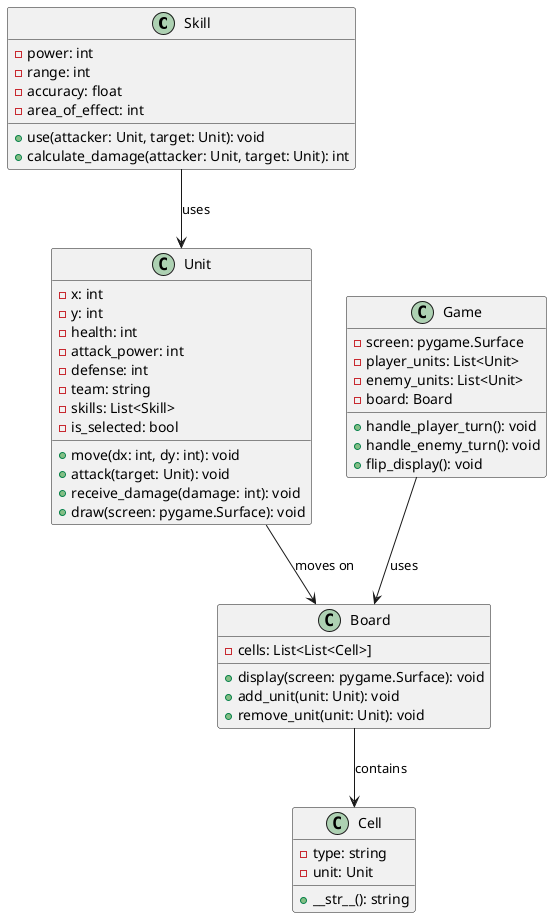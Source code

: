 
@startuml
class Skill {
  - power: int
  - range: int
  - accuracy: float
  - area_of_effect: int
  + use(attacker: Unit, target: Unit): void
  + calculate_damage(attacker: Unit, target: Unit): int
}

class Unit {
  - x: int
  - y: int
  - health: int
  - attack_power: int
  - defense: int
  - team: string
  - skills: List<Skill>
  - is_selected: bool
  + move(dx: int, dy: int): void
  + attack(target: Unit): void
  + receive_damage(damage: int): void
  + draw(screen: pygame.Surface): void
}

class Cell {
  - type: string
  - unit: Unit
  + __str__(): string
}

class Board {
  - cells: List<List<Cell>]
  + display(screen: pygame.Surface): void
  + add_unit(unit: Unit): void
  + remove_unit(unit: Unit): void
}

class Game {
  - screen: pygame.Surface
  - player_units: List<Unit>
  - enemy_units: List<Unit>
  - board: Board
  + handle_player_turn(): void
  + handle_enemy_turn(): void
  + flip_display(): void
}

Skill --> Unit : uses
Unit --> Board : moves on
Board --> Cell : contains
Game --> Board : uses
@enduml
